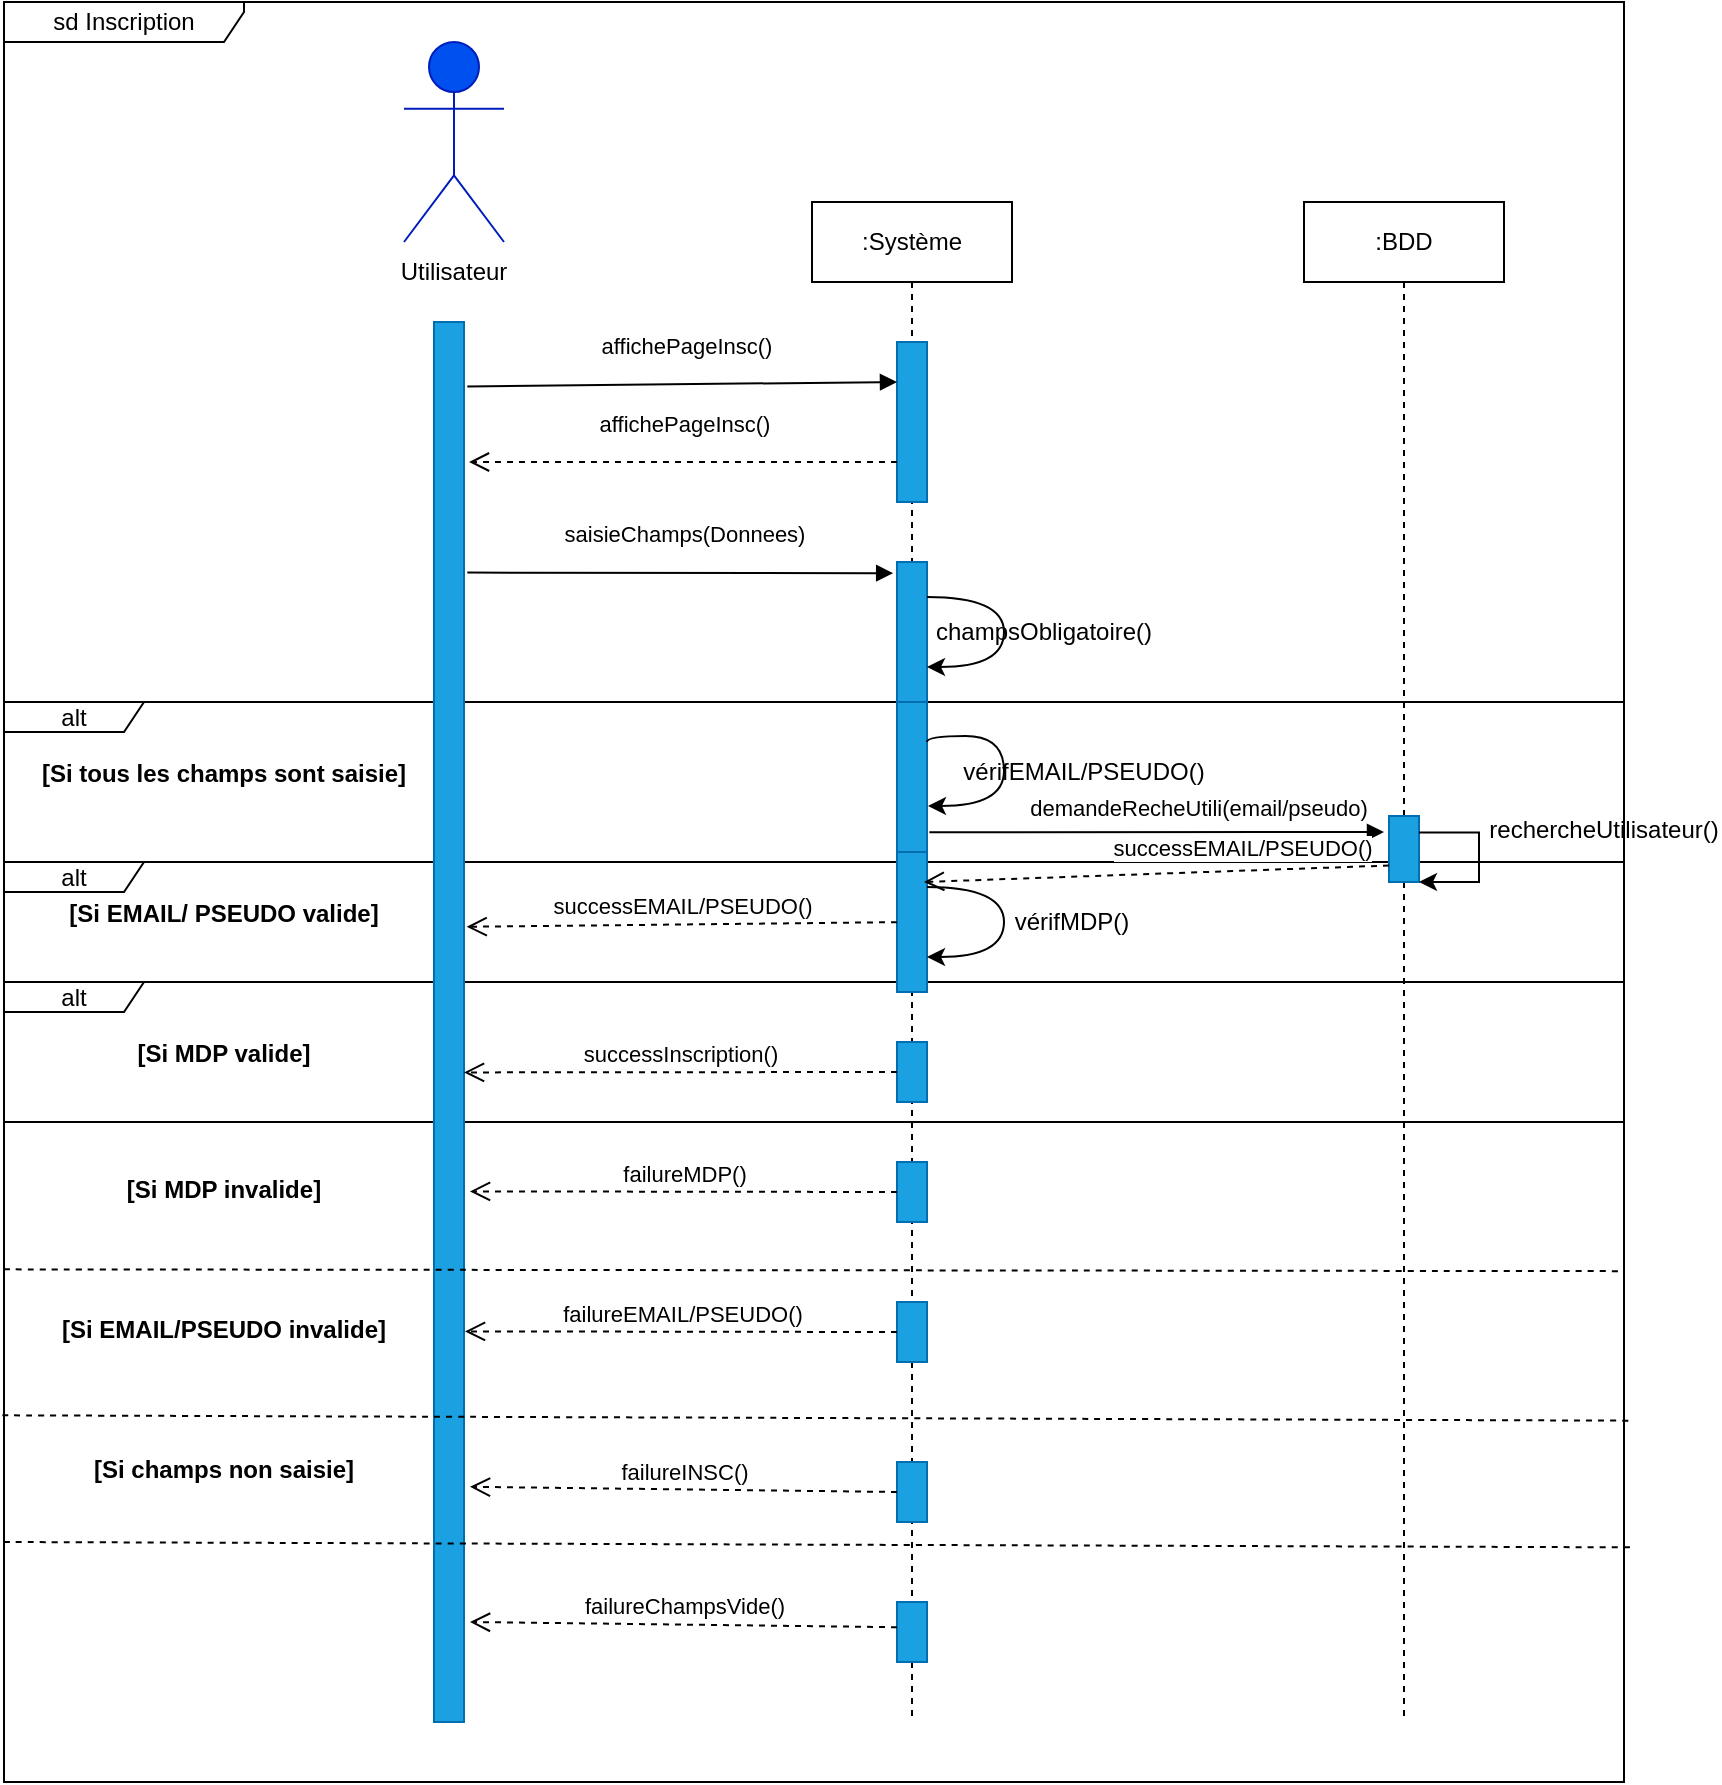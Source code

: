 <mxfile version="20.6.0" type="device"><diagram id="CCSkl4Q4h7tbPB2xjrEm" name="Page-1"><mxGraphModel dx="2012" dy="614" grid="1" gridSize="10" guides="1" tooltips="1" connect="1" arrows="1" fold="1" page="1" pageScale="1" pageWidth="827" pageHeight="1169" math="0" shadow="0"><root><mxCell id="0"/><mxCell id="1" parent="0"/><mxCell id="eum2d_HVvT-kuBbYioye-33" value="sd Inscription" style="shape=umlFrame;whiteSpace=wrap;html=1;width=120;height=20;" vertex="1" parent="1"><mxGeometry x="-90" y="170" width="810" height="890" as="geometry"/></mxCell><mxCell id="eum2d_HVvT-kuBbYioye-34" value="alt" style="shape=umlFrame;whiteSpace=wrap;html=1;width=70;height=15;" vertex="1" parent="1"><mxGeometry x="-90" y="520" width="810" height="80" as="geometry"/></mxCell><mxCell id="eum2d_HVvT-kuBbYioye-38" value="alt" style="shape=umlFrame;whiteSpace=wrap;html=1;width=70;height=15;" vertex="1" parent="1"><mxGeometry x="-90" y="660" width="810" height="70" as="geometry"/></mxCell><mxCell id="eum2d_HVvT-kuBbYioye-35" value="alt" style="shape=umlFrame;whiteSpace=wrap;html=1;width=70;height=15;" vertex="1" parent="1"><mxGeometry x="-90" y="600" width="810" height="60" as="geometry"/></mxCell><mxCell id="eum2d_HVvT-kuBbYioye-1" value="&lt;b&gt;Utilisateur&lt;/b&gt;" style="shape=umlActor;verticalLabelPosition=bottom;verticalAlign=top;html=1;fillColor=#0050ef;fontColor=#ffffff;strokeColor=#001DBC;" vertex="1" parent="1"><mxGeometry x="110" y="190" width="50" height="100" as="geometry"/></mxCell><mxCell id="eum2d_HVvT-kuBbYioye-2" value="Utilisateur" style="text;html=1;strokeColor=none;fillColor=none;align=center;verticalAlign=middle;whiteSpace=wrap;rounded=0;" vertex="1" parent="1"><mxGeometry x="105" y="290" width="60" height="30" as="geometry"/></mxCell><mxCell id="eum2d_HVvT-kuBbYioye-3" value=":Système" style="shape=umlLifeline;perimeter=lifelinePerimeter;whiteSpace=wrap;html=1;container=1;collapsible=0;recursiveResize=0;outlineConnect=0;" vertex="1" parent="1"><mxGeometry x="314" y="270" width="100" height="760" as="geometry"/></mxCell><mxCell id="eum2d_HVvT-kuBbYioye-15" value="" style="rounded=0;whiteSpace=wrap;html=1;fillColor=#1ba1e2;fontColor=#ffffff;strokeColor=#006EAF;" vertex="1" parent="eum2d_HVvT-kuBbYioye-3"><mxGeometry x="42.5" y="180" width="15" height="70" as="geometry"/></mxCell><mxCell id="eum2d_HVvT-kuBbYioye-22" style="edgeStyle=orthogonalEdgeStyle;rounded=0;orthogonalLoop=1;jettySize=auto;html=1;exitX=1;exitY=0.25;exitDx=0;exitDy=0;entryX=1;entryY=0.75;entryDx=0;entryDy=0;curved=1;" edge="1" parent="eum2d_HVvT-kuBbYioye-3" source="eum2d_HVvT-kuBbYioye-15" target="eum2d_HVvT-kuBbYioye-15"><mxGeometry relative="1" as="geometry"><Array as="points"><mxPoint x="96" y="197"/><mxPoint x="96" y="232"/></Array></mxGeometry></mxCell><mxCell id="eum2d_HVvT-kuBbYioye-25" value="" style="rounded=0;whiteSpace=wrap;html=1;fillColor=#1ba1e2;fontColor=#ffffff;strokeColor=#006EAF;" vertex="1" parent="eum2d_HVvT-kuBbYioye-3"><mxGeometry x="42.5" y="250" width="15" height="80" as="geometry"/></mxCell><mxCell id="eum2d_HVvT-kuBbYioye-27" style="edgeStyle=orthogonalEdgeStyle;curved=1;rounded=0;orthogonalLoop=1;jettySize=auto;html=1;exitX=1;exitY=0.25;exitDx=0;exitDy=0;" edge="1" parent="eum2d_HVvT-kuBbYioye-3" source="eum2d_HVvT-kuBbYioye-25"><mxGeometry relative="1" as="geometry"><mxPoint x="58" y="302" as="targetPoint"/><Array as="points"><mxPoint x="96" y="267"/><mxPoint x="96" y="302"/></Array></mxGeometry></mxCell><mxCell id="eum2d_HVvT-kuBbYioye-48" value="" style="rounded=0;whiteSpace=wrap;html=1;fillColor=#1ba1e2;fontColor=#ffffff;strokeColor=#006EAF;" vertex="1" parent="eum2d_HVvT-kuBbYioye-3"><mxGeometry x="42.5" y="420" width="15" height="30" as="geometry"/></mxCell><mxCell id="eum2d_HVvT-kuBbYioye-56" value="" style="rounded=0;whiteSpace=wrap;html=1;fillColor=#1ba1e2;fontColor=#ffffff;strokeColor=#006EAF;" vertex="1" parent="eum2d_HVvT-kuBbYioye-3"><mxGeometry x="42.5" y="480" width="15" height="30" as="geometry"/></mxCell><mxCell id="eum2d_HVvT-kuBbYioye-58" value="" style="rounded=0;whiteSpace=wrap;html=1;fillColor=#1ba1e2;fontColor=#ffffff;strokeColor=#006EAF;" vertex="1" parent="eum2d_HVvT-kuBbYioye-3"><mxGeometry x="42.5" y="550" width="15" height="30" as="geometry"/></mxCell><mxCell id="eum2d_HVvT-kuBbYioye-70" value="" style="rounded=0;whiteSpace=wrap;html=1;fillColor=#1ba1e2;fontColor=#ffffff;strokeColor=#006EAF;" vertex="1" parent="eum2d_HVvT-kuBbYioye-3"><mxGeometry x="42.5" y="630" width="15" height="30" as="geometry"/></mxCell><mxCell id="eum2d_HVvT-kuBbYioye-72" value="" style="rounded=0;whiteSpace=wrap;html=1;fillColor=#1ba1e2;fontColor=#ffffff;strokeColor=#006EAF;" vertex="1" parent="eum2d_HVvT-kuBbYioye-3"><mxGeometry x="42.5" y="700" width="15" height="30" as="geometry"/></mxCell><mxCell id="eum2d_HVvT-kuBbYioye-4" value=":BDD" style="shape=umlLifeline;perimeter=lifelinePerimeter;whiteSpace=wrap;html=1;container=1;collapsible=0;recursiveResize=0;outlineConnect=0;" vertex="1" parent="1"><mxGeometry x="560" y="270" width="100" height="760" as="geometry"/></mxCell><mxCell id="eum2d_HVvT-kuBbYioye-61" value="" style="rounded=0;whiteSpace=wrap;html=1;fillColor=#1ba1e2;fontColor=#ffffff;strokeColor=#006EAF;" vertex="1" parent="eum2d_HVvT-kuBbYioye-4"><mxGeometry x="42.5" y="307" width="15" height="33" as="geometry"/></mxCell><mxCell id="eum2d_HVvT-kuBbYioye-65" style="edgeStyle=entityRelationEdgeStyle;rounded=0;orthogonalLoop=1;jettySize=auto;html=1;entryX=1;entryY=1;entryDx=0;entryDy=0;exitX=1;exitY=0.25;exitDx=0;exitDy=0;" edge="1" parent="eum2d_HVvT-kuBbYioye-4" source="eum2d_HVvT-kuBbYioye-61" target="eum2d_HVvT-kuBbYioye-61"><mxGeometry relative="1" as="geometry"/></mxCell><mxCell id="eum2d_HVvT-kuBbYioye-7" value="" style="rounded=0;whiteSpace=wrap;html=1;fillColor=#1ba1e2;fontColor=#ffffff;strokeColor=#006EAF;" vertex="1" parent="1"><mxGeometry x="125" y="330" width="15" height="700" as="geometry"/></mxCell><mxCell id="eum2d_HVvT-kuBbYioye-8" value="" style="rounded=0;whiteSpace=wrap;html=1;fillColor=#1ba1e2;fontColor=#ffffff;strokeColor=#006EAF;" vertex="1" parent="1"><mxGeometry x="356.5" y="340" width="15" height="80" as="geometry"/></mxCell><mxCell id="eum2d_HVvT-kuBbYioye-13" value="affichePageInsc()" style="html=1;verticalAlign=bottom;endArrow=open;dashed=1;endSize=8;rounded=0;entryX=1.167;entryY=0.1;entryDx=0;entryDy=0;entryPerimeter=0;exitX=0;exitY=0.75;exitDx=0;exitDy=0;" edge="1" parent="1" source="eum2d_HVvT-kuBbYioye-8" target="eum2d_HVvT-kuBbYioye-7"><mxGeometry x="-0.003" y="-10" relative="1" as="geometry"><mxPoint x="340" y="430" as="sourcePoint"/><mxPoint x="260" y="430" as="targetPoint"/><mxPoint as="offset"/></mxGeometry></mxCell><mxCell id="eum2d_HVvT-kuBbYioye-14" value="affichePageInsc()" style="html=1;verticalAlign=bottom;endArrow=block;rounded=0;exitX=1.111;exitY=0.046;exitDx=0;exitDy=0;exitPerimeter=0;entryX=0;entryY=0.25;entryDx=0;entryDy=0;" edge="1" parent="1" source="eum2d_HVvT-kuBbYioye-7" target="eum2d_HVvT-kuBbYioye-8"><mxGeometry x="0.016" y="10" width="80" relative="1" as="geometry"><mxPoint x="260" y="430" as="sourcePoint"/><mxPoint x="340" y="430" as="targetPoint"/><mxPoint as="offset"/></mxGeometry></mxCell><mxCell id="eum2d_HVvT-kuBbYioye-18" value="saisieChamps(Donnees)" style="html=1;verticalAlign=bottom;endArrow=block;rounded=0;exitX=1.111;exitY=0.179;exitDx=0;exitDy=0;entryX=-0.127;entryY=0.08;entryDx=0;entryDy=0;entryPerimeter=0;exitPerimeter=0;" edge="1" parent="1" source="eum2d_HVvT-kuBbYioye-7" target="eum2d_HVvT-kuBbYioye-15"><mxGeometry x="0.016" y="10" width="80" relative="1" as="geometry"><mxPoint x="155" y="454.5" as="sourcePoint"/><mxPoint x="360" y="455" as="targetPoint"/><mxPoint as="offset"/></mxGeometry></mxCell><mxCell id="eum2d_HVvT-kuBbYioye-24" value="champsObligatoire()" style="text;html=1;strokeColor=none;fillColor=none;align=center;verticalAlign=middle;whiteSpace=wrap;rounded=0;" vertex="1" parent="1"><mxGeometry x="400" y="470" width="60" height="30" as="geometry"/></mxCell><mxCell id="eum2d_HVvT-kuBbYioye-28" value="vérifMDP()" style="text;html=1;strokeColor=none;fillColor=none;align=center;verticalAlign=middle;whiteSpace=wrap;rounded=0;" vertex="1" parent="1"><mxGeometry x="414" y="615" width="60" height="30" as="geometry"/></mxCell><mxCell id="eum2d_HVvT-kuBbYioye-30" value="" style="rounded=0;whiteSpace=wrap;html=1;fillColor=#1ba1e2;fontColor=#ffffff;strokeColor=#006EAF;" vertex="1" parent="1"><mxGeometry x="356.5" y="595" width="15" height="70" as="geometry"/></mxCell><mxCell id="eum2d_HVvT-kuBbYioye-31" style="edgeStyle=orthogonalEdgeStyle;curved=1;rounded=0;orthogonalLoop=1;jettySize=auto;html=1;entryX=1;entryY=0.75;entryDx=0;entryDy=0;exitX=1;exitY=0.25;exitDx=0;exitDy=0;" edge="1" source="eum2d_HVvT-kuBbYioye-30" target="eum2d_HVvT-kuBbYioye-30" parent="1"><mxGeometry relative="1" as="geometry"><Array as="points"><mxPoint x="410" y="612"/><mxPoint x="410" y="647"/></Array></mxGeometry></mxCell><mxCell id="eum2d_HVvT-kuBbYioye-32" value="vérifEMAIL/PSEUDO()" style="text;html=1;strokeColor=none;fillColor=none;align=center;verticalAlign=middle;whiteSpace=wrap;rounded=0;" vertex="1" parent="1"><mxGeometry x="430" y="540" width="40" height="30" as="geometry"/></mxCell><mxCell id="eum2d_HVvT-kuBbYioye-36" value="[Si tous les champs sont saisie]" style="text;align=center;fontStyle=1;verticalAlign=middle;spacingLeft=3;spacingRight=3;strokeColor=none;rotatable=0;points=[[0,0.5],[1,0.5]];portConstraint=eastwest;" vertex="1" parent="1"><mxGeometry x="-20" y="542" width="80" height="26" as="geometry"/></mxCell><mxCell id="eum2d_HVvT-kuBbYioye-37" value="[Si EMAIL/ PSEUDO valide]" style="text;align=center;fontStyle=1;verticalAlign=middle;spacingLeft=3;spacingRight=3;strokeColor=none;rotatable=0;points=[[0,0.5],[1,0.5]];portConstraint=eastwest;" vertex="1" parent="1"><mxGeometry x="-20" y="612" width="80" height="26" as="geometry"/></mxCell><mxCell id="eum2d_HVvT-kuBbYioye-39" value="[Si MDP valide]" style="text;align=center;fontStyle=1;verticalAlign=middle;spacingLeft=3;spacingRight=3;strokeColor=none;rotatable=0;points=[[0,0.5],[1,0.5]];portConstraint=eastwest;" vertex="1" parent="1"><mxGeometry x="-20" y="682" width="80" height="26" as="geometry"/></mxCell><mxCell id="eum2d_HVvT-kuBbYioye-42" value="" style="endArrow=none;dashed=1;html=1;rounded=0;curved=1;exitX=0;exitY=0.712;exitDx=0;exitDy=0;exitPerimeter=0;entryX=0.999;entryY=0.713;entryDx=0;entryDy=0;entryPerimeter=0;" edge="1" parent="1" source="eum2d_HVvT-kuBbYioye-33" target="eum2d_HVvT-kuBbYioye-33"><mxGeometry width="50" height="50" relative="1" as="geometry"><mxPoint x="300" y="700" as="sourcePoint"/><mxPoint x="350" y="650" as="targetPoint"/></mxGeometry></mxCell><mxCell id="eum2d_HVvT-kuBbYioye-43" value="[Si MDP invalide]" style="text;align=center;fontStyle=1;verticalAlign=middle;spacingLeft=3;spacingRight=3;strokeColor=none;rotatable=0;points=[[0,0.5],[1,0.5]];portConstraint=eastwest;" vertex="1" parent="1"><mxGeometry x="-20" y="750" width="80" height="26" as="geometry"/></mxCell><mxCell id="eum2d_HVvT-kuBbYioye-44" value="" style="endArrow=none;dashed=1;html=1;rounded=0;curved=1;exitX=-0.001;exitY=0.794;exitDx=0;exitDy=0;exitPerimeter=0;entryX=1.005;entryY=0.797;entryDx=0;entryDy=0;entryPerimeter=0;" edge="1" parent="1" source="eum2d_HVvT-kuBbYioye-33" target="eum2d_HVvT-kuBbYioye-33"><mxGeometry width="50" height="50" relative="1" as="geometry"><mxPoint x="-80" y="860.0" as="sourcePoint"/><mxPoint x="729.19" y="860.89" as="targetPoint"/></mxGeometry></mxCell><mxCell id="eum2d_HVvT-kuBbYioye-45" value="[Si EMAIL/PSEUDO invalide]" style="text;align=center;fontStyle=1;verticalAlign=middle;spacingLeft=3;spacingRight=3;strokeColor=none;rotatable=0;points=[[0,0.5],[1,0.5]];portConstraint=eastwest;" vertex="1" parent="1"><mxGeometry x="-20" y="820" width="80" height="26" as="geometry"/></mxCell><mxCell id="eum2d_HVvT-kuBbYioye-46" value="" style="endArrow=none;dashed=1;html=1;rounded=0;curved=1;exitX=-0.001;exitY=0.794;exitDx=0;exitDy=0;exitPerimeter=0;entryX=1.005;entryY=0.797;entryDx=0;entryDy=0;entryPerimeter=0;" edge="1" parent="1"><mxGeometry width="50" height="50" relative="1" as="geometry"><mxPoint x="-90.0" y="940.0" as="sourcePoint"/><mxPoint x="724.86" y="942.67" as="targetPoint"/></mxGeometry></mxCell><mxCell id="eum2d_HVvT-kuBbYioye-47" value="[Si champs non saisie]" style="text;align=center;fontStyle=1;verticalAlign=middle;spacingLeft=3;spacingRight=3;strokeColor=none;rotatable=0;points=[[0,0.5],[1,0.5]];portConstraint=eastwest;" vertex="1" parent="1"><mxGeometry x="-20" y="890" width="80" height="26" as="geometry"/></mxCell><mxCell id="eum2d_HVvT-kuBbYioye-51" value="successInscription()" style="html=1;verticalAlign=bottom;endArrow=open;dashed=1;endSize=8;rounded=0;entryX=1;entryY=0.536;entryDx=0;entryDy=0;entryPerimeter=0;exitX=0;exitY=0.5;exitDx=0;exitDy=0;" edge="1" parent="1" source="eum2d_HVvT-kuBbYioye-48" target="eum2d_HVvT-kuBbYioye-7"><mxGeometry relative="1" as="geometry"><mxPoint x="360" y="680" as="sourcePoint"/><mxPoint x="280" y="680" as="targetPoint"/></mxGeometry></mxCell><mxCell id="eum2d_HVvT-kuBbYioye-53" value="successEMAIL/PSEUDO()" style="html=1;verticalAlign=bottom;endArrow=open;dashed=1;endSize=8;rounded=0;entryX=1.089;entryY=0.432;entryDx=0;entryDy=0;entryPerimeter=0;" edge="1" parent="1" source="eum2d_HVvT-kuBbYioye-30" target="eum2d_HVvT-kuBbYioye-7"><mxGeometry relative="1" as="geometry"><mxPoint x="366.5" y="715" as="sourcePoint"/><mxPoint x="150" y="715.2" as="targetPoint"/></mxGeometry></mxCell><mxCell id="eum2d_HVvT-kuBbYioye-57" value="failureMDP()" style="html=1;verticalAlign=bottom;endArrow=open;dashed=1;endSize=8;rounded=0;entryX=1.2;entryY=0.621;entryDx=0;entryDy=0;entryPerimeter=0;exitX=0;exitY=0.5;exitDx=0;exitDy=0;" edge="1" parent="1" source="eum2d_HVvT-kuBbYioye-56" target="eum2d_HVvT-kuBbYioye-7"><mxGeometry relative="1" as="geometry"><mxPoint x="366.5" y="715" as="sourcePoint"/><mxPoint x="150" y="715.2" as="targetPoint"/></mxGeometry></mxCell><mxCell id="eum2d_HVvT-kuBbYioye-59" value="failureEMAIL/PSEUDO()" style="html=1;verticalAlign=bottom;endArrow=open;dashed=1;endSize=8;rounded=0;entryX=1.033;entryY=0.721;entryDx=0;entryDy=0;entryPerimeter=0;exitX=0;exitY=0.5;exitDx=0;exitDy=0;" edge="1" parent="1" source="eum2d_HVvT-kuBbYioye-58" target="eum2d_HVvT-kuBbYioye-7"><mxGeometry relative="1" as="geometry"><mxPoint x="353.5" y="832.8" as="sourcePoint"/><mxPoint x="140" y="832.5" as="targetPoint"/></mxGeometry></mxCell><mxCell id="eum2d_HVvT-kuBbYioye-60" value="demandeRecheUtili(email/pseudo)" style="html=1;verticalAlign=bottom;endArrow=block;rounded=0;exitX=1.079;exitY=0.814;exitDx=0;exitDy=0;exitPerimeter=0;" edge="1" parent="1" source="eum2d_HVvT-kuBbYioye-25"><mxGeometry x="0.183" y="3" width="80" relative="1" as="geometry"><mxPoint x="380" y="583" as="sourcePoint"/><mxPoint x="600" y="585" as="targetPoint"/><mxPoint as="offset"/></mxGeometry></mxCell><mxCell id="eum2d_HVvT-kuBbYioye-66" value="rechercheUtilisateur()" style="text;html=1;strokeColor=none;fillColor=none;align=center;verticalAlign=middle;whiteSpace=wrap;rounded=0;" vertex="1" parent="1"><mxGeometry x="690" y="569" width="40" height="30" as="geometry"/></mxCell><mxCell id="eum2d_HVvT-kuBbYioye-69" value="successEMAIL/PSEUDO()" style="html=1;verticalAlign=bottom;endArrow=open;dashed=1;endSize=8;rounded=0;exitX=0;exitY=0.75;exitDx=0;exitDy=0;" edge="1" parent="1" source="eum2d_HVvT-kuBbYioye-61"><mxGeometry x="-0.373" y="-2" relative="1" as="geometry"><mxPoint x="586.66" y="613.841" as="sourcePoint"/><mxPoint x="370" y="610" as="targetPoint"/><mxPoint as="offset"/></mxGeometry></mxCell><mxCell id="eum2d_HVvT-kuBbYioye-71" value="failureINSC()" style="html=1;verticalAlign=bottom;endArrow=open;dashed=1;endSize=8;rounded=0;entryX=1.2;entryY=0.832;entryDx=0;entryDy=0;entryPerimeter=0;exitX=0;exitY=0.5;exitDx=0;exitDy=0;" edge="1" parent="1" source="eum2d_HVvT-kuBbYioye-70" target="eum2d_HVvT-kuBbYioye-7"><mxGeometry relative="1" as="geometry"><mxPoint x="366.5" y="845" as="sourcePoint"/><mxPoint x="150.495" y="844.7" as="targetPoint"/></mxGeometry></mxCell><mxCell id="eum2d_HVvT-kuBbYioye-73" value="failureChampsVide()" style="html=1;verticalAlign=bottom;endArrow=open;dashed=1;endSize=8;rounded=0;entryX=1.2;entryY=0.832;entryDx=0;entryDy=0;entryPerimeter=0;exitX=0;exitY=0.5;exitDx=0;exitDy=0;" edge="1" parent="1"><mxGeometry relative="1" as="geometry"><mxPoint x="356.5" y="982.6" as="sourcePoint"/><mxPoint x="143" y="980.0" as="targetPoint"/></mxGeometry></mxCell></root></mxGraphModel></diagram></mxfile>